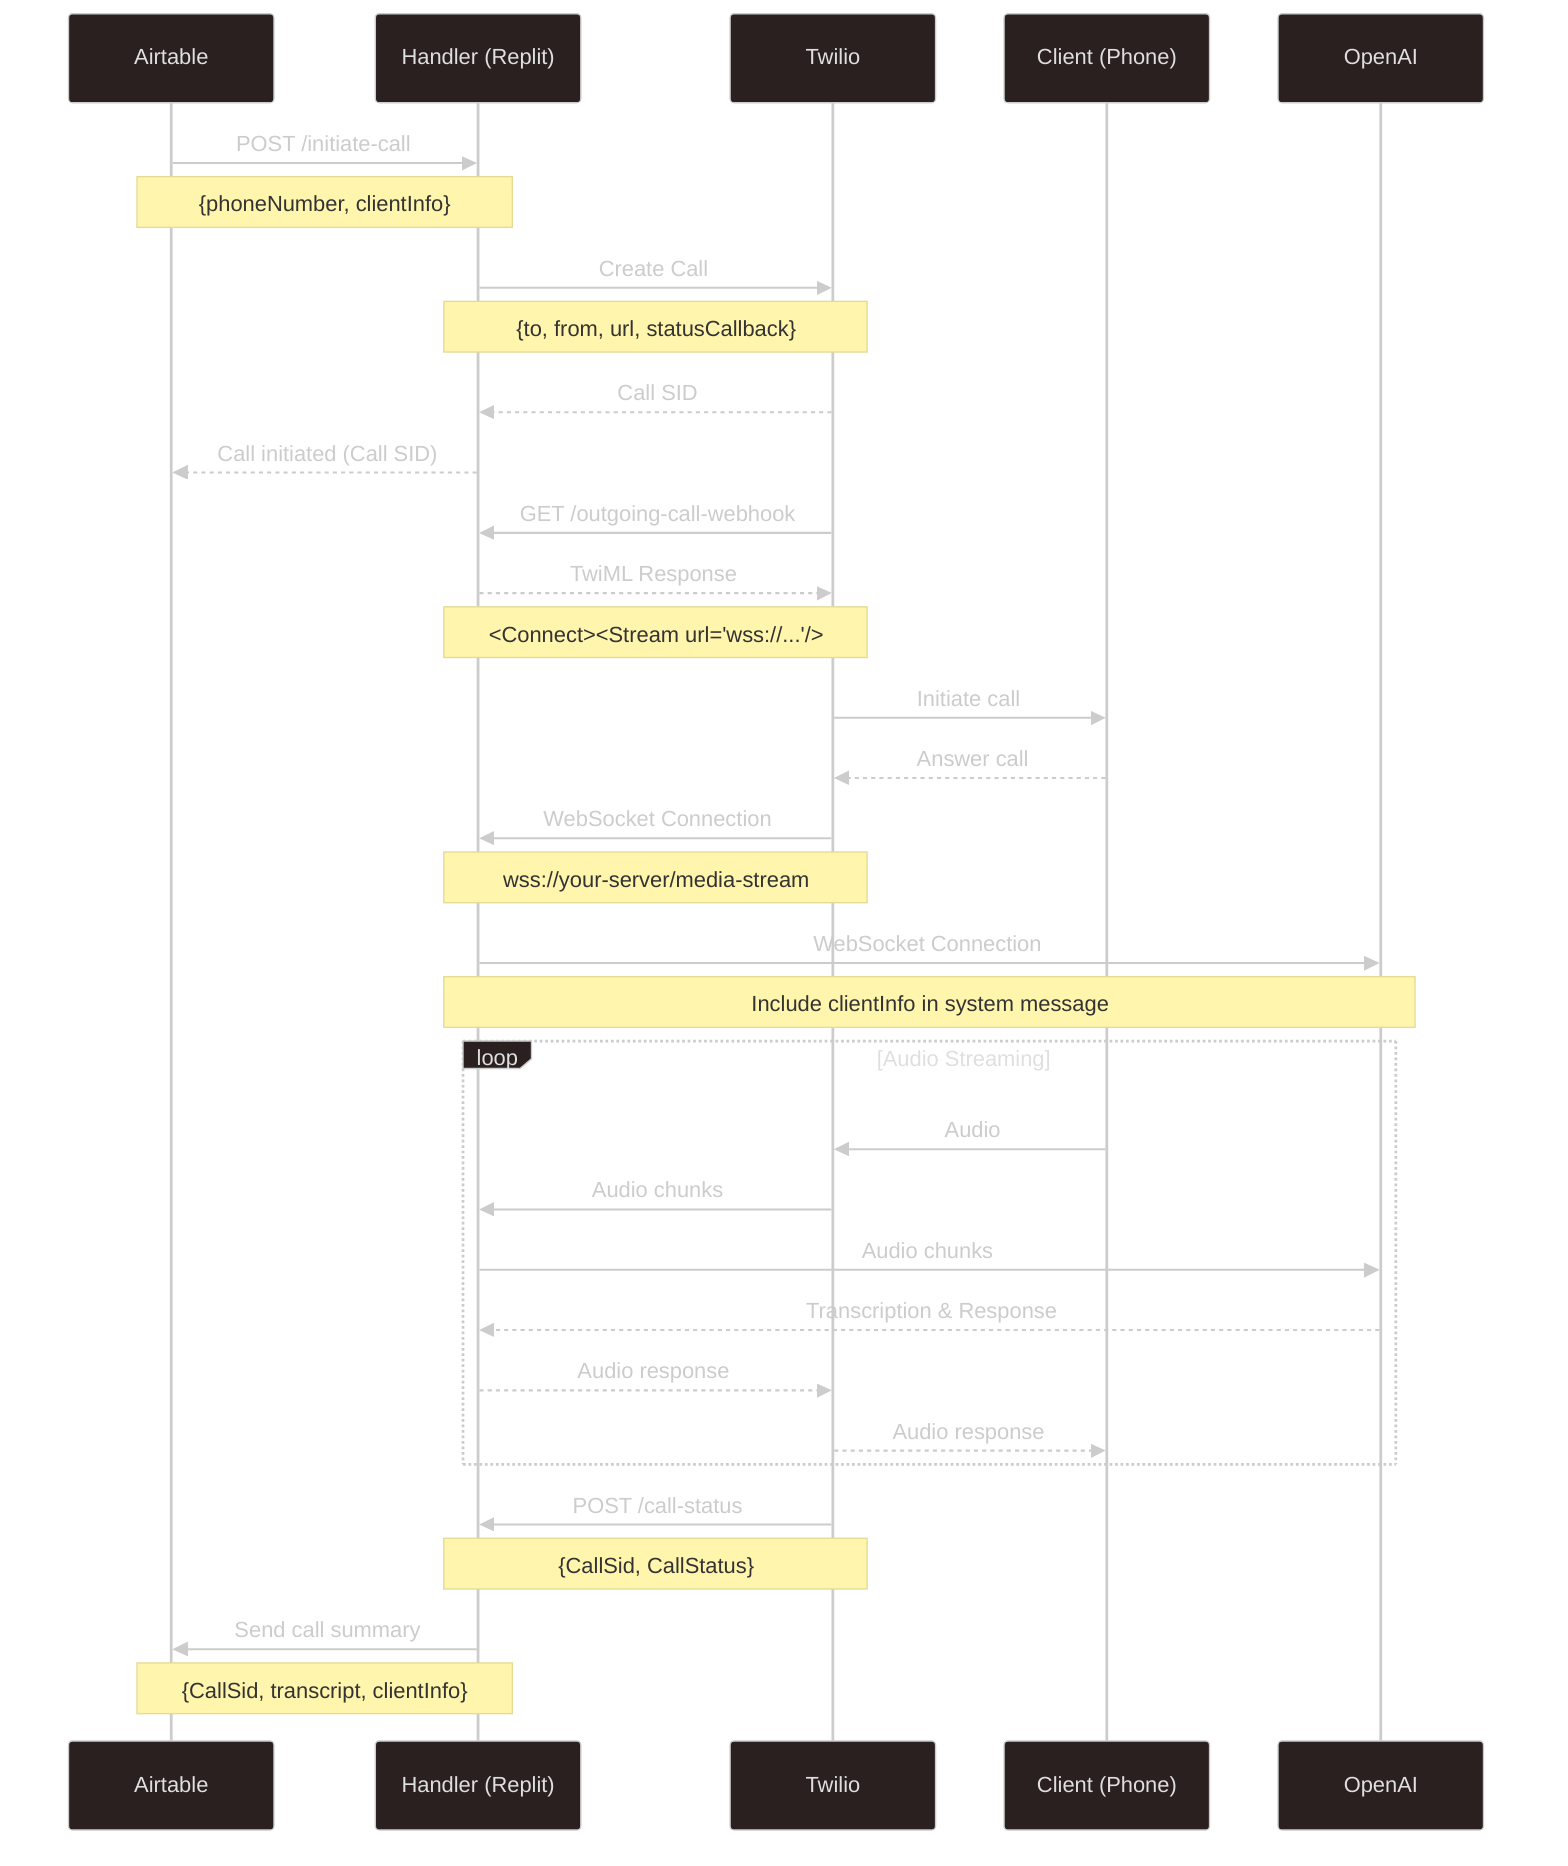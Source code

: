 ---
config:
  theme: neo-dark
---
sequenceDiagram
    participant AT as Airtable
    participant H as Handler (Replit)
    participant T as Twilio
    participant C as Client (Phone)
    participant OAI as OpenAI
    AT->>H: POST /initiate-call
    Note over AT,H: {phoneNumber, clientInfo}
    H->>T: Create Call
    Note over H,T: {to, from, url, statusCallback}
    T-->>H: Call SID
    H-->>AT: Call initiated (Call SID)
    T->>H: GET /outgoing-call-webhook
    H-->>T: TwiML Response
    Note over H,T: <Connect><Stream url='wss://...'/>
    T->>C: Initiate call
    C-->>T: Answer call
    T->>H: WebSocket Connection
    Note over T,H: wss://your-server/media-stream
    H->>OAI: WebSocket Connection
    Note over H,OAI: Include clientInfo in system message
    loop Audio Streaming
        C->>T: Audio
        T->>H: Audio chunks
        H->>OAI: Audio chunks
        OAI-->>H: Transcription & Response
        H-->>T: Audio response
        T-->>C: Audio response
    end
    T->>H: POST /call-status
    Note over T,H: {CallSid, CallStatus}
    H->>AT: Send call summary
    Note over H,AT: {CallSid, transcript, clientInfo}